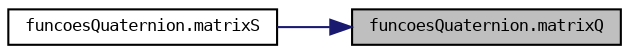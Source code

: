 digraph "funcoesQuaternion.matrixQ"
{
 // LATEX_PDF_SIZE
  bgcolor="transparent";
  edge [fontname="DejaVuSansMono",fontsize="8",labelfontname="DejaVuSansMono",labelfontsize="8"];
  node [fontname="DejaVuSansMono",fontsize="8",shape=record];
  rankdir="RL";
  Node1 [label="funcoesQuaternion.matrixQ",height=0.2,width=0.4,color="black", fillcolor="grey75", style="filled", fontcolor="black",tooltip=" "];
  Node1 -> Node2 [dir="back",color="midnightblue",fontsize="8",style="solid",fontname="DejaVuSansMono"];
  Node2 [label="funcoesQuaternion.matrixS",height=0.2,width=0.4,color="black",URL="$namespacefuncoesQuaternion.html#ac2a07ac7ff5a03fc94498dee3cbd56c0",tooltip=" "];
}
